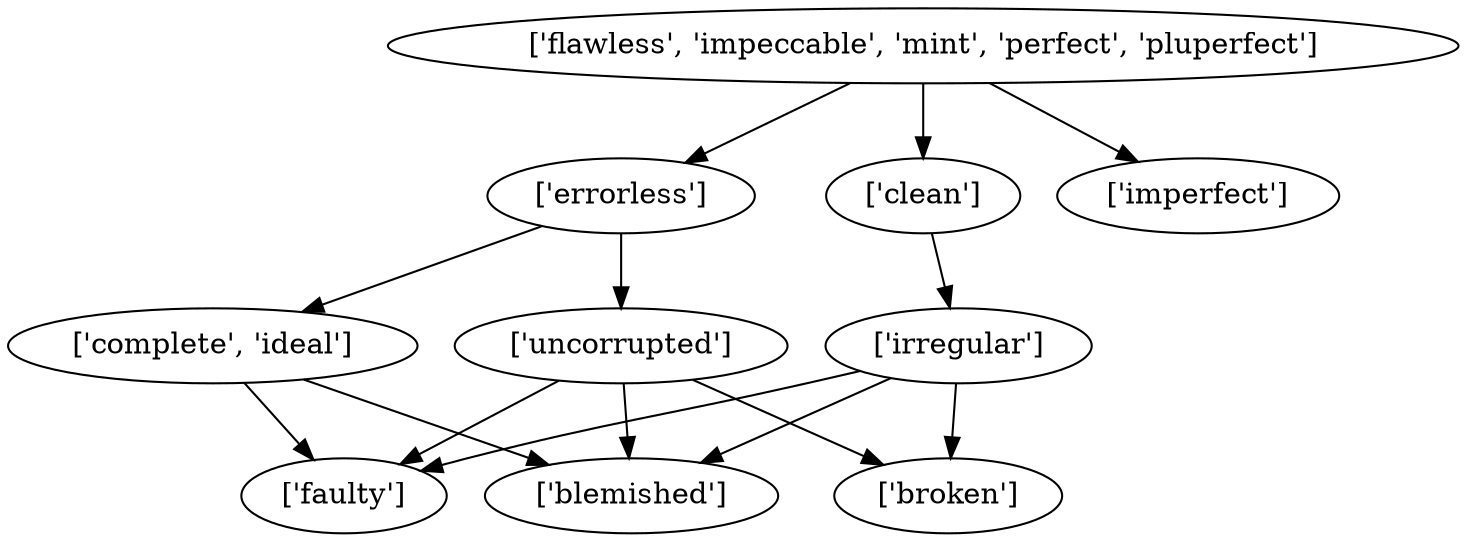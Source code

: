 strict digraph  {
	"['complete', 'ideal']" -> "['faulty']";
	"['complete', 'ideal']" -> "['blemished']";
	"['flawless', 'impeccable', 'mint', 'perfect', 'pluperfect']" -> "['clean']";
	"['flawless', 'impeccable', 'mint', 'perfect', 'pluperfect']" -> "['errorless']";
	"['flawless', 'impeccable', 'mint', 'perfect', 'pluperfect']" -> "['imperfect']";
	"['clean']" -> "['irregular']";
	"['errorless']" -> "['complete', 'ideal']";
	"['errorless']" -> "['uncorrupted']";
	"['uncorrupted']" -> "['faulty']";
	"['uncorrupted']" -> "['blemished']";
	"['uncorrupted']" -> "['broken']";
	"['irregular']" -> "['faulty']";
	"['irregular']" -> "['blemished']";
	"['irregular']" -> "['broken']";
}
